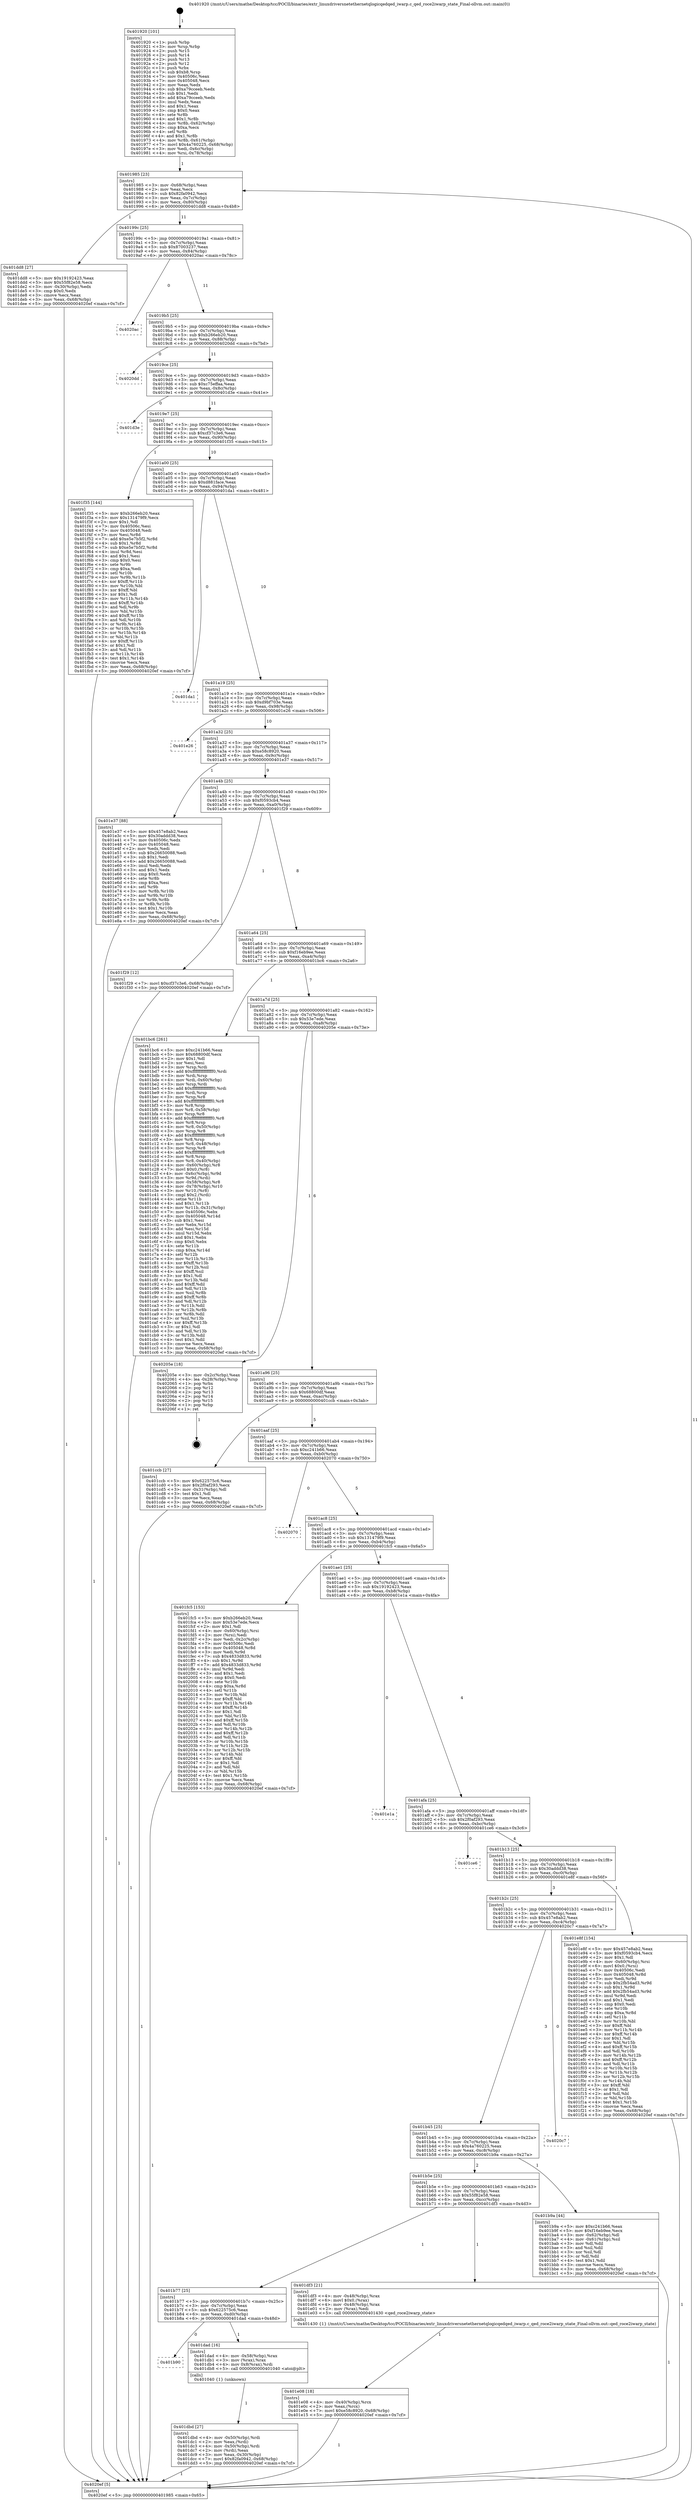digraph "0x401920" {
  label = "0x401920 (/mnt/c/Users/mathe/Desktop/tcc/POCII/binaries/extr_linuxdriversnetethernetqlogicqedqed_iwarp.c_qed_roce2iwarp_state_Final-ollvm.out::main(0))"
  labelloc = "t"
  node[shape=record]

  Entry [label="",width=0.3,height=0.3,shape=circle,fillcolor=black,style=filled]
  "0x401985" [label="{
     0x401985 [23]\l
     | [instrs]\l
     &nbsp;&nbsp;0x401985 \<+3\>: mov -0x68(%rbp),%eax\l
     &nbsp;&nbsp;0x401988 \<+2\>: mov %eax,%ecx\l
     &nbsp;&nbsp;0x40198a \<+6\>: sub $0x82fa0942,%ecx\l
     &nbsp;&nbsp;0x401990 \<+3\>: mov %eax,-0x7c(%rbp)\l
     &nbsp;&nbsp;0x401993 \<+3\>: mov %ecx,-0x80(%rbp)\l
     &nbsp;&nbsp;0x401996 \<+6\>: je 0000000000401dd8 \<main+0x4b8\>\l
  }"]
  "0x401dd8" [label="{
     0x401dd8 [27]\l
     | [instrs]\l
     &nbsp;&nbsp;0x401dd8 \<+5\>: mov $0x19192423,%eax\l
     &nbsp;&nbsp;0x401ddd \<+5\>: mov $0x55f82e58,%ecx\l
     &nbsp;&nbsp;0x401de2 \<+3\>: mov -0x30(%rbp),%edx\l
     &nbsp;&nbsp;0x401de5 \<+3\>: cmp $0x0,%edx\l
     &nbsp;&nbsp;0x401de8 \<+3\>: cmove %ecx,%eax\l
     &nbsp;&nbsp;0x401deb \<+3\>: mov %eax,-0x68(%rbp)\l
     &nbsp;&nbsp;0x401dee \<+5\>: jmp 00000000004020ef \<main+0x7cf\>\l
  }"]
  "0x40199c" [label="{
     0x40199c [25]\l
     | [instrs]\l
     &nbsp;&nbsp;0x40199c \<+5\>: jmp 00000000004019a1 \<main+0x81\>\l
     &nbsp;&nbsp;0x4019a1 \<+3\>: mov -0x7c(%rbp),%eax\l
     &nbsp;&nbsp;0x4019a4 \<+5\>: sub $0x87003237,%eax\l
     &nbsp;&nbsp;0x4019a9 \<+6\>: mov %eax,-0x84(%rbp)\l
     &nbsp;&nbsp;0x4019af \<+6\>: je 00000000004020ac \<main+0x78c\>\l
  }"]
  Exit [label="",width=0.3,height=0.3,shape=circle,fillcolor=black,style=filled,peripheries=2]
  "0x4020ac" [label="{
     0x4020ac\l
  }", style=dashed]
  "0x4019b5" [label="{
     0x4019b5 [25]\l
     | [instrs]\l
     &nbsp;&nbsp;0x4019b5 \<+5\>: jmp 00000000004019ba \<main+0x9a\>\l
     &nbsp;&nbsp;0x4019ba \<+3\>: mov -0x7c(%rbp),%eax\l
     &nbsp;&nbsp;0x4019bd \<+5\>: sub $0xb266eb20,%eax\l
     &nbsp;&nbsp;0x4019c2 \<+6\>: mov %eax,-0x88(%rbp)\l
     &nbsp;&nbsp;0x4019c8 \<+6\>: je 00000000004020dd \<main+0x7bd\>\l
  }"]
  "0x401e08" [label="{
     0x401e08 [18]\l
     | [instrs]\l
     &nbsp;&nbsp;0x401e08 \<+4\>: mov -0x40(%rbp),%rcx\l
     &nbsp;&nbsp;0x401e0c \<+2\>: mov %eax,(%rcx)\l
     &nbsp;&nbsp;0x401e0e \<+7\>: movl $0xe58c8920,-0x68(%rbp)\l
     &nbsp;&nbsp;0x401e15 \<+5\>: jmp 00000000004020ef \<main+0x7cf\>\l
  }"]
  "0x4020dd" [label="{
     0x4020dd\l
  }", style=dashed]
  "0x4019ce" [label="{
     0x4019ce [25]\l
     | [instrs]\l
     &nbsp;&nbsp;0x4019ce \<+5\>: jmp 00000000004019d3 \<main+0xb3\>\l
     &nbsp;&nbsp;0x4019d3 \<+3\>: mov -0x7c(%rbp),%eax\l
     &nbsp;&nbsp;0x4019d6 \<+5\>: sub $0xc75effaa,%eax\l
     &nbsp;&nbsp;0x4019db \<+6\>: mov %eax,-0x8c(%rbp)\l
     &nbsp;&nbsp;0x4019e1 \<+6\>: je 0000000000401d3e \<main+0x41e\>\l
  }"]
  "0x401dbd" [label="{
     0x401dbd [27]\l
     | [instrs]\l
     &nbsp;&nbsp;0x401dbd \<+4\>: mov -0x50(%rbp),%rdi\l
     &nbsp;&nbsp;0x401dc1 \<+2\>: mov %eax,(%rdi)\l
     &nbsp;&nbsp;0x401dc3 \<+4\>: mov -0x50(%rbp),%rdi\l
     &nbsp;&nbsp;0x401dc7 \<+2\>: mov (%rdi),%eax\l
     &nbsp;&nbsp;0x401dc9 \<+3\>: mov %eax,-0x30(%rbp)\l
     &nbsp;&nbsp;0x401dcc \<+7\>: movl $0x82fa0942,-0x68(%rbp)\l
     &nbsp;&nbsp;0x401dd3 \<+5\>: jmp 00000000004020ef \<main+0x7cf\>\l
  }"]
  "0x401d3e" [label="{
     0x401d3e\l
  }", style=dashed]
  "0x4019e7" [label="{
     0x4019e7 [25]\l
     | [instrs]\l
     &nbsp;&nbsp;0x4019e7 \<+5\>: jmp 00000000004019ec \<main+0xcc\>\l
     &nbsp;&nbsp;0x4019ec \<+3\>: mov -0x7c(%rbp),%eax\l
     &nbsp;&nbsp;0x4019ef \<+5\>: sub $0xcf37c3e6,%eax\l
     &nbsp;&nbsp;0x4019f4 \<+6\>: mov %eax,-0x90(%rbp)\l
     &nbsp;&nbsp;0x4019fa \<+6\>: je 0000000000401f35 \<main+0x615\>\l
  }"]
  "0x401b90" [label="{
     0x401b90\l
  }", style=dashed]
  "0x401f35" [label="{
     0x401f35 [144]\l
     | [instrs]\l
     &nbsp;&nbsp;0x401f35 \<+5\>: mov $0xb266eb20,%eax\l
     &nbsp;&nbsp;0x401f3a \<+5\>: mov $0x131479f9,%ecx\l
     &nbsp;&nbsp;0x401f3f \<+2\>: mov $0x1,%dl\l
     &nbsp;&nbsp;0x401f41 \<+7\>: mov 0x40506c,%esi\l
     &nbsp;&nbsp;0x401f48 \<+7\>: mov 0x405048,%edi\l
     &nbsp;&nbsp;0x401f4f \<+3\>: mov %esi,%r8d\l
     &nbsp;&nbsp;0x401f52 \<+7\>: add $0xe5e7b5f2,%r8d\l
     &nbsp;&nbsp;0x401f59 \<+4\>: sub $0x1,%r8d\l
     &nbsp;&nbsp;0x401f5d \<+7\>: sub $0xe5e7b5f2,%r8d\l
     &nbsp;&nbsp;0x401f64 \<+4\>: imul %r8d,%esi\l
     &nbsp;&nbsp;0x401f68 \<+3\>: and $0x1,%esi\l
     &nbsp;&nbsp;0x401f6b \<+3\>: cmp $0x0,%esi\l
     &nbsp;&nbsp;0x401f6e \<+4\>: sete %r9b\l
     &nbsp;&nbsp;0x401f72 \<+3\>: cmp $0xa,%edi\l
     &nbsp;&nbsp;0x401f75 \<+4\>: setl %r10b\l
     &nbsp;&nbsp;0x401f79 \<+3\>: mov %r9b,%r11b\l
     &nbsp;&nbsp;0x401f7c \<+4\>: xor $0xff,%r11b\l
     &nbsp;&nbsp;0x401f80 \<+3\>: mov %r10b,%bl\l
     &nbsp;&nbsp;0x401f83 \<+3\>: xor $0xff,%bl\l
     &nbsp;&nbsp;0x401f86 \<+3\>: xor $0x1,%dl\l
     &nbsp;&nbsp;0x401f89 \<+3\>: mov %r11b,%r14b\l
     &nbsp;&nbsp;0x401f8c \<+4\>: and $0xff,%r14b\l
     &nbsp;&nbsp;0x401f90 \<+3\>: and %dl,%r9b\l
     &nbsp;&nbsp;0x401f93 \<+3\>: mov %bl,%r15b\l
     &nbsp;&nbsp;0x401f96 \<+4\>: and $0xff,%r15b\l
     &nbsp;&nbsp;0x401f9a \<+3\>: and %dl,%r10b\l
     &nbsp;&nbsp;0x401f9d \<+3\>: or %r9b,%r14b\l
     &nbsp;&nbsp;0x401fa0 \<+3\>: or %r10b,%r15b\l
     &nbsp;&nbsp;0x401fa3 \<+3\>: xor %r15b,%r14b\l
     &nbsp;&nbsp;0x401fa6 \<+3\>: or %bl,%r11b\l
     &nbsp;&nbsp;0x401fa9 \<+4\>: xor $0xff,%r11b\l
     &nbsp;&nbsp;0x401fad \<+3\>: or $0x1,%dl\l
     &nbsp;&nbsp;0x401fb0 \<+3\>: and %dl,%r11b\l
     &nbsp;&nbsp;0x401fb3 \<+3\>: or %r11b,%r14b\l
     &nbsp;&nbsp;0x401fb6 \<+4\>: test $0x1,%r14b\l
     &nbsp;&nbsp;0x401fba \<+3\>: cmovne %ecx,%eax\l
     &nbsp;&nbsp;0x401fbd \<+3\>: mov %eax,-0x68(%rbp)\l
     &nbsp;&nbsp;0x401fc0 \<+5\>: jmp 00000000004020ef \<main+0x7cf\>\l
  }"]
  "0x401a00" [label="{
     0x401a00 [25]\l
     | [instrs]\l
     &nbsp;&nbsp;0x401a00 \<+5\>: jmp 0000000000401a05 \<main+0xe5\>\l
     &nbsp;&nbsp;0x401a05 \<+3\>: mov -0x7c(%rbp),%eax\l
     &nbsp;&nbsp;0x401a08 \<+5\>: sub $0xd881face,%eax\l
     &nbsp;&nbsp;0x401a0d \<+6\>: mov %eax,-0x94(%rbp)\l
     &nbsp;&nbsp;0x401a13 \<+6\>: je 0000000000401da1 \<main+0x481\>\l
  }"]
  "0x401dad" [label="{
     0x401dad [16]\l
     | [instrs]\l
     &nbsp;&nbsp;0x401dad \<+4\>: mov -0x58(%rbp),%rax\l
     &nbsp;&nbsp;0x401db1 \<+3\>: mov (%rax),%rax\l
     &nbsp;&nbsp;0x401db4 \<+4\>: mov 0x8(%rax),%rdi\l
     &nbsp;&nbsp;0x401db8 \<+5\>: call 0000000000401040 \<atoi@plt\>\l
     | [calls]\l
     &nbsp;&nbsp;0x401040 \{1\} (unknown)\l
  }"]
  "0x401da1" [label="{
     0x401da1\l
  }", style=dashed]
  "0x401a19" [label="{
     0x401a19 [25]\l
     | [instrs]\l
     &nbsp;&nbsp;0x401a19 \<+5\>: jmp 0000000000401a1e \<main+0xfe\>\l
     &nbsp;&nbsp;0x401a1e \<+3\>: mov -0x7c(%rbp),%eax\l
     &nbsp;&nbsp;0x401a21 \<+5\>: sub $0xd9bf703e,%eax\l
     &nbsp;&nbsp;0x401a26 \<+6\>: mov %eax,-0x98(%rbp)\l
     &nbsp;&nbsp;0x401a2c \<+6\>: je 0000000000401e26 \<main+0x506\>\l
  }"]
  "0x401b77" [label="{
     0x401b77 [25]\l
     | [instrs]\l
     &nbsp;&nbsp;0x401b77 \<+5\>: jmp 0000000000401b7c \<main+0x25c\>\l
     &nbsp;&nbsp;0x401b7c \<+3\>: mov -0x7c(%rbp),%eax\l
     &nbsp;&nbsp;0x401b7f \<+5\>: sub $0x622575c6,%eax\l
     &nbsp;&nbsp;0x401b84 \<+6\>: mov %eax,-0xd0(%rbp)\l
     &nbsp;&nbsp;0x401b8a \<+6\>: je 0000000000401dad \<main+0x48d\>\l
  }"]
  "0x401e26" [label="{
     0x401e26\l
  }", style=dashed]
  "0x401a32" [label="{
     0x401a32 [25]\l
     | [instrs]\l
     &nbsp;&nbsp;0x401a32 \<+5\>: jmp 0000000000401a37 \<main+0x117\>\l
     &nbsp;&nbsp;0x401a37 \<+3\>: mov -0x7c(%rbp),%eax\l
     &nbsp;&nbsp;0x401a3a \<+5\>: sub $0xe58c8920,%eax\l
     &nbsp;&nbsp;0x401a3f \<+6\>: mov %eax,-0x9c(%rbp)\l
     &nbsp;&nbsp;0x401a45 \<+6\>: je 0000000000401e37 \<main+0x517\>\l
  }"]
  "0x401df3" [label="{
     0x401df3 [21]\l
     | [instrs]\l
     &nbsp;&nbsp;0x401df3 \<+4\>: mov -0x48(%rbp),%rax\l
     &nbsp;&nbsp;0x401df7 \<+6\>: movl $0x0,(%rax)\l
     &nbsp;&nbsp;0x401dfd \<+4\>: mov -0x48(%rbp),%rax\l
     &nbsp;&nbsp;0x401e01 \<+2\>: mov (%rax),%edi\l
     &nbsp;&nbsp;0x401e03 \<+5\>: call 0000000000401430 \<qed_roce2iwarp_state\>\l
     | [calls]\l
     &nbsp;&nbsp;0x401430 \{1\} (/mnt/c/Users/mathe/Desktop/tcc/POCII/binaries/extr_linuxdriversnetethernetqlogicqedqed_iwarp.c_qed_roce2iwarp_state_Final-ollvm.out::qed_roce2iwarp_state)\l
  }"]
  "0x401e37" [label="{
     0x401e37 [88]\l
     | [instrs]\l
     &nbsp;&nbsp;0x401e37 \<+5\>: mov $0x457e8ab2,%eax\l
     &nbsp;&nbsp;0x401e3c \<+5\>: mov $0x30addd38,%ecx\l
     &nbsp;&nbsp;0x401e41 \<+7\>: mov 0x40506c,%edx\l
     &nbsp;&nbsp;0x401e48 \<+7\>: mov 0x405048,%esi\l
     &nbsp;&nbsp;0x401e4f \<+2\>: mov %edx,%edi\l
     &nbsp;&nbsp;0x401e51 \<+6\>: sub $0x26650088,%edi\l
     &nbsp;&nbsp;0x401e57 \<+3\>: sub $0x1,%edi\l
     &nbsp;&nbsp;0x401e5a \<+6\>: add $0x26650088,%edi\l
     &nbsp;&nbsp;0x401e60 \<+3\>: imul %edi,%edx\l
     &nbsp;&nbsp;0x401e63 \<+3\>: and $0x1,%edx\l
     &nbsp;&nbsp;0x401e66 \<+3\>: cmp $0x0,%edx\l
     &nbsp;&nbsp;0x401e69 \<+4\>: sete %r8b\l
     &nbsp;&nbsp;0x401e6d \<+3\>: cmp $0xa,%esi\l
     &nbsp;&nbsp;0x401e70 \<+4\>: setl %r9b\l
     &nbsp;&nbsp;0x401e74 \<+3\>: mov %r8b,%r10b\l
     &nbsp;&nbsp;0x401e77 \<+3\>: and %r9b,%r10b\l
     &nbsp;&nbsp;0x401e7a \<+3\>: xor %r9b,%r8b\l
     &nbsp;&nbsp;0x401e7d \<+3\>: or %r8b,%r10b\l
     &nbsp;&nbsp;0x401e80 \<+4\>: test $0x1,%r10b\l
     &nbsp;&nbsp;0x401e84 \<+3\>: cmovne %ecx,%eax\l
     &nbsp;&nbsp;0x401e87 \<+3\>: mov %eax,-0x68(%rbp)\l
     &nbsp;&nbsp;0x401e8a \<+5\>: jmp 00000000004020ef \<main+0x7cf\>\l
  }"]
  "0x401a4b" [label="{
     0x401a4b [25]\l
     | [instrs]\l
     &nbsp;&nbsp;0x401a4b \<+5\>: jmp 0000000000401a50 \<main+0x130\>\l
     &nbsp;&nbsp;0x401a50 \<+3\>: mov -0x7c(%rbp),%eax\l
     &nbsp;&nbsp;0x401a53 \<+5\>: sub $0xf0593cb4,%eax\l
     &nbsp;&nbsp;0x401a58 \<+6\>: mov %eax,-0xa0(%rbp)\l
     &nbsp;&nbsp;0x401a5e \<+6\>: je 0000000000401f29 \<main+0x609\>\l
  }"]
  "0x401920" [label="{
     0x401920 [101]\l
     | [instrs]\l
     &nbsp;&nbsp;0x401920 \<+1\>: push %rbp\l
     &nbsp;&nbsp;0x401921 \<+3\>: mov %rsp,%rbp\l
     &nbsp;&nbsp;0x401924 \<+2\>: push %r15\l
     &nbsp;&nbsp;0x401926 \<+2\>: push %r14\l
     &nbsp;&nbsp;0x401928 \<+2\>: push %r13\l
     &nbsp;&nbsp;0x40192a \<+2\>: push %r12\l
     &nbsp;&nbsp;0x40192c \<+1\>: push %rbx\l
     &nbsp;&nbsp;0x40192d \<+7\>: sub $0xb8,%rsp\l
     &nbsp;&nbsp;0x401934 \<+7\>: mov 0x40506c,%eax\l
     &nbsp;&nbsp;0x40193b \<+7\>: mov 0x405048,%ecx\l
     &nbsp;&nbsp;0x401942 \<+2\>: mov %eax,%edx\l
     &nbsp;&nbsp;0x401944 \<+6\>: sub $0xa79cceeb,%edx\l
     &nbsp;&nbsp;0x40194a \<+3\>: sub $0x1,%edx\l
     &nbsp;&nbsp;0x40194d \<+6\>: add $0xa79cceeb,%edx\l
     &nbsp;&nbsp;0x401953 \<+3\>: imul %edx,%eax\l
     &nbsp;&nbsp;0x401956 \<+3\>: and $0x1,%eax\l
     &nbsp;&nbsp;0x401959 \<+3\>: cmp $0x0,%eax\l
     &nbsp;&nbsp;0x40195c \<+4\>: sete %r8b\l
     &nbsp;&nbsp;0x401960 \<+4\>: and $0x1,%r8b\l
     &nbsp;&nbsp;0x401964 \<+4\>: mov %r8b,-0x62(%rbp)\l
     &nbsp;&nbsp;0x401968 \<+3\>: cmp $0xa,%ecx\l
     &nbsp;&nbsp;0x40196b \<+4\>: setl %r8b\l
     &nbsp;&nbsp;0x40196f \<+4\>: and $0x1,%r8b\l
     &nbsp;&nbsp;0x401973 \<+4\>: mov %r8b,-0x61(%rbp)\l
     &nbsp;&nbsp;0x401977 \<+7\>: movl $0x4a760225,-0x68(%rbp)\l
     &nbsp;&nbsp;0x40197e \<+3\>: mov %edi,-0x6c(%rbp)\l
     &nbsp;&nbsp;0x401981 \<+4\>: mov %rsi,-0x78(%rbp)\l
  }"]
  "0x401f29" [label="{
     0x401f29 [12]\l
     | [instrs]\l
     &nbsp;&nbsp;0x401f29 \<+7\>: movl $0xcf37c3e6,-0x68(%rbp)\l
     &nbsp;&nbsp;0x401f30 \<+5\>: jmp 00000000004020ef \<main+0x7cf\>\l
  }"]
  "0x401a64" [label="{
     0x401a64 [25]\l
     | [instrs]\l
     &nbsp;&nbsp;0x401a64 \<+5\>: jmp 0000000000401a69 \<main+0x149\>\l
     &nbsp;&nbsp;0x401a69 \<+3\>: mov -0x7c(%rbp),%eax\l
     &nbsp;&nbsp;0x401a6c \<+5\>: sub $0xf16eb9ee,%eax\l
     &nbsp;&nbsp;0x401a71 \<+6\>: mov %eax,-0xa4(%rbp)\l
     &nbsp;&nbsp;0x401a77 \<+6\>: je 0000000000401bc6 \<main+0x2a6\>\l
  }"]
  "0x4020ef" [label="{
     0x4020ef [5]\l
     | [instrs]\l
     &nbsp;&nbsp;0x4020ef \<+5\>: jmp 0000000000401985 \<main+0x65\>\l
  }"]
  "0x401bc6" [label="{
     0x401bc6 [261]\l
     | [instrs]\l
     &nbsp;&nbsp;0x401bc6 \<+5\>: mov $0xc241b66,%eax\l
     &nbsp;&nbsp;0x401bcb \<+5\>: mov $0x68800df,%ecx\l
     &nbsp;&nbsp;0x401bd0 \<+2\>: mov $0x1,%dl\l
     &nbsp;&nbsp;0x401bd2 \<+2\>: xor %esi,%esi\l
     &nbsp;&nbsp;0x401bd4 \<+3\>: mov %rsp,%rdi\l
     &nbsp;&nbsp;0x401bd7 \<+4\>: add $0xfffffffffffffff0,%rdi\l
     &nbsp;&nbsp;0x401bdb \<+3\>: mov %rdi,%rsp\l
     &nbsp;&nbsp;0x401bde \<+4\>: mov %rdi,-0x60(%rbp)\l
     &nbsp;&nbsp;0x401be2 \<+3\>: mov %rsp,%rdi\l
     &nbsp;&nbsp;0x401be5 \<+4\>: add $0xfffffffffffffff0,%rdi\l
     &nbsp;&nbsp;0x401be9 \<+3\>: mov %rdi,%rsp\l
     &nbsp;&nbsp;0x401bec \<+3\>: mov %rsp,%r8\l
     &nbsp;&nbsp;0x401bef \<+4\>: add $0xfffffffffffffff0,%r8\l
     &nbsp;&nbsp;0x401bf3 \<+3\>: mov %r8,%rsp\l
     &nbsp;&nbsp;0x401bf6 \<+4\>: mov %r8,-0x58(%rbp)\l
     &nbsp;&nbsp;0x401bfa \<+3\>: mov %rsp,%r8\l
     &nbsp;&nbsp;0x401bfd \<+4\>: add $0xfffffffffffffff0,%r8\l
     &nbsp;&nbsp;0x401c01 \<+3\>: mov %r8,%rsp\l
     &nbsp;&nbsp;0x401c04 \<+4\>: mov %r8,-0x50(%rbp)\l
     &nbsp;&nbsp;0x401c08 \<+3\>: mov %rsp,%r8\l
     &nbsp;&nbsp;0x401c0b \<+4\>: add $0xfffffffffffffff0,%r8\l
     &nbsp;&nbsp;0x401c0f \<+3\>: mov %r8,%rsp\l
     &nbsp;&nbsp;0x401c12 \<+4\>: mov %r8,-0x48(%rbp)\l
     &nbsp;&nbsp;0x401c16 \<+3\>: mov %rsp,%r8\l
     &nbsp;&nbsp;0x401c19 \<+4\>: add $0xfffffffffffffff0,%r8\l
     &nbsp;&nbsp;0x401c1d \<+3\>: mov %r8,%rsp\l
     &nbsp;&nbsp;0x401c20 \<+4\>: mov %r8,-0x40(%rbp)\l
     &nbsp;&nbsp;0x401c24 \<+4\>: mov -0x60(%rbp),%r8\l
     &nbsp;&nbsp;0x401c28 \<+7\>: movl $0x0,(%r8)\l
     &nbsp;&nbsp;0x401c2f \<+4\>: mov -0x6c(%rbp),%r9d\l
     &nbsp;&nbsp;0x401c33 \<+3\>: mov %r9d,(%rdi)\l
     &nbsp;&nbsp;0x401c36 \<+4\>: mov -0x58(%rbp),%r8\l
     &nbsp;&nbsp;0x401c3a \<+4\>: mov -0x78(%rbp),%r10\l
     &nbsp;&nbsp;0x401c3e \<+3\>: mov %r10,(%r8)\l
     &nbsp;&nbsp;0x401c41 \<+3\>: cmpl $0x2,(%rdi)\l
     &nbsp;&nbsp;0x401c44 \<+4\>: setne %r11b\l
     &nbsp;&nbsp;0x401c48 \<+4\>: and $0x1,%r11b\l
     &nbsp;&nbsp;0x401c4c \<+4\>: mov %r11b,-0x31(%rbp)\l
     &nbsp;&nbsp;0x401c50 \<+7\>: mov 0x40506c,%ebx\l
     &nbsp;&nbsp;0x401c57 \<+8\>: mov 0x405048,%r14d\l
     &nbsp;&nbsp;0x401c5f \<+3\>: sub $0x1,%esi\l
     &nbsp;&nbsp;0x401c62 \<+3\>: mov %ebx,%r15d\l
     &nbsp;&nbsp;0x401c65 \<+3\>: add %esi,%r15d\l
     &nbsp;&nbsp;0x401c68 \<+4\>: imul %r15d,%ebx\l
     &nbsp;&nbsp;0x401c6c \<+3\>: and $0x1,%ebx\l
     &nbsp;&nbsp;0x401c6f \<+3\>: cmp $0x0,%ebx\l
     &nbsp;&nbsp;0x401c72 \<+4\>: sete %r11b\l
     &nbsp;&nbsp;0x401c76 \<+4\>: cmp $0xa,%r14d\l
     &nbsp;&nbsp;0x401c7a \<+4\>: setl %r12b\l
     &nbsp;&nbsp;0x401c7e \<+3\>: mov %r11b,%r13b\l
     &nbsp;&nbsp;0x401c81 \<+4\>: xor $0xff,%r13b\l
     &nbsp;&nbsp;0x401c85 \<+3\>: mov %r12b,%sil\l
     &nbsp;&nbsp;0x401c88 \<+4\>: xor $0xff,%sil\l
     &nbsp;&nbsp;0x401c8c \<+3\>: xor $0x1,%dl\l
     &nbsp;&nbsp;0x401c8f \<+3\>: mov %r13b,%dil\l
     &nbsp;&nbsp;0x401c92 \<+4\>: and $0xff,%dil\l
     &nbsp;&nbsp;0x401c96 \<+3\>: and %dl,%r11b\l
     &nbsp;&nbsp;0x401c99 \<+3\>: mov %sil,%r8b\l
     &nbsp;&nbsp;0x401c9c \<+4\>: and $0xff,%r8b\l
     &nbsp;&nbsp;0x401ca0 \<+3\>: and %dl,%r12b\l
     &nbsp;&nbsp;0x401ca3 \<+3\>: or %r11b,%dil\l
     &nbsp;&nbsp;0x401ca6 \<+3\>: or %r12b,%r8b\l
     &nbsp;&nbsp;0x401ca9 \<+3\>: xor %r8b,%dil\l
     &nbsp;&nbsp;0x401cac \<+3\>: or %sil,%r13b\l
     &nbsp;&nbsp;0x401caf \<+4\>: xor $0xff,%r13b\l
     &nbsp;&nbsp;0x401cb3 \<+3\>: or $0x1,%dl\l
     &nbsp;&nbsp;0x401cb6 \<+3\>: and %dl,%r13b\l
     &nbsp;&nbsp;0x401cb9 \<+3\>: or %r13b,%dil\l
     &nbsp;&nbsp;0x401cbc \<+4\>: test $0x1,%dil\l
     &nbsp;&nbsp;0x401cc0 \<+3\>: cmovne %ecx,%eax\l
     &nbsp;&nbsp;0x401cc3 \<+3\>: mov %eax,-0x68(%rbp)\l
     &nbsp;&nbsp;0x401cc6 \<+5\>: jmp 00000000004020ef \<main+0x7cf\>\l
  }"]
  "0x401a7d" [label="{
     0x401a7d [25]\l
     | [instrs]\l
     &nbsp;&nbsp;0x401a7d \<+5\>: jmp 0000000000401a82 \<main+0x162\>\l
     &nbsp;&nbsp;0x401a82 \<+3\>: mov -0x7c(%rbp),%eax\l
     &nbsp;&nbsp;0x401a85 \<+5\>: sub $0x53e7ede,%eax\l
     &nbsp;&nbsp;0x401a8a \<+6\>: mov %eax,-0xa8(%rbp)\l
     &nbsp;&nbsp;0x401a90 \<+6\>: je 000000000040205e \<main+0x73e\>\l
  }"]
  "0x401b5e" [label="{
     0x401b5e [25]\l
     | [instrs]\l
     &nbsp;&nbsp;0x401b5e \<+5\>: jmp 0000000000401b63 \<main+0x243\>\l
     &nbsp;&nbsp;0x401b63 \<+3\>: mov -0x7c(%rbp),%eax\l
     &nbsp;&nbsp;0x401b66 \<+5\>: sub $0x55f82e58,%eax\l
     &nbsp;&nbsp;0x401b6b \<+6\>: mov %eax,-0xcc(%rbp)\l
     &nbsp;&nbsp;0x401b71 \<+6\>: je 0000000000401df3 \<main+0x4d3\>\l
  }"]
  "0x40205e" [label="{
     0x40205e [18]\l
     | [instrs]\l
     &nbsp;&nbsp;0x40205e \<+3\>: mov -0x2c(%rbp),%eax\l
     &nbsp;&nbsp;0x402061 \<+4\>: lea -0x28(%rbp),%rsp\l
     &nbsp;&nbsp;0x402065 \<+1\>: pop %rbx\l
     &nbsp;&nbsp;0x402066 \<+2\>: pop %r12\l
     &nbsp;&nbsp;0x402068 \<+2\>: pop %r13\l
     &nbsp;&nbsp;0x40206a \<+2\>: pop %r14\l
     &nbsp;&nbsp;0x40206c \<+2\>: pop %r15\l
     &nbsp;&nbsp;0x40206e \<+1\>: pop %rbp\l
     &nbsp;&nbsp;0x40206f \<+1\>: ret\l
  }"]
  "0x401a96" [label="{
     0x401a96 [25]\l
     | [instrs]\l
     &nbsp;&nbsp;0x401a96 \<+5\>: jmp 0000000000401a9b \<main+0x17b\>\l
     &nbsp;&nbsp;0x401a9b \<+3\>: mov -0x7c(%rbp),%eax\l
     &nbsp;&nbsp;0x401a9e \<+5\>: sub $0x68800df,%eax\l
     &nbsp;&nbsp;0x401aa3 \<+6\>: mov %eax,-0xac(%rbp)\l
     &nbsp;&nbsp;0x401aa9 \<+6\>: je 0000000000401ccb \<main+0x3ab\>\l
  }"]
  "0x401b9a" [label="{
     0x401b9a [44]\l
     | [instrs]\l
     &nbsp;&nbsp;0x401b9a \<+5\>: mov $0xc241b66,%eax\l
     &nbsp;&nbsp;0x401b9f \<+5\>: mov $0xf16eb9ee,%ecx\l
     &nbsp;&nbsp;0x401ba4 \<+3\>: mov -0x62(%rbp),%dl\l
     &nbsp;&nbsp;0x401ba7 \<+4\>: mov -0x61(%rbp),%sil\l
     &nbsp;&nbsp;0x401bab \<+3\>: mov %dl,%dil\l
     &nbsp;&nbsp;0x401bae \<+3\>: and %sil,%dil\l
     &nbsp;&nbsp;0x401bb1 \<+3\>: xor %sil,%dl\l
     &nbsp;&nbsp;0x401bb4 \<+3\>: or %dl,%dil\l
     &nbsp;&nbsp;0x401bb7 \<+4\>: test $0x1,%dil\l
     &nbsp;&nbsp;0x401bbb \<+3\>: cmovne %ecx,%eax\l
     &nbsp;&nbsp;0x401bbe \<+3\>: mov %eax,-0x68(%rbp)\l
     &nbsp;&nbsp;0x401bc1 \<+5\>: jmp 00000000004020ef \<main+0x7cf\>\l
  }"]
  "0x401ccb" [label="{
     0x401ccb [27]\l
     | [instrs]\l
     &nbsp;&nbsp;0x401ccb \<+5\>: mov $0x622575c6,%eax\l
     &nbsp;&nbsp;0x401cd0 \<+5\>: mov $0x2f0af293,%ecx\l
     &nbsp;&nbsp;0x401cd5 \<+3\>: mov -0x31(%rbp),%dl\l
     &nbsp;&nbsp;0x401cd8 \<+3\>: test $0x1,%dl\l
     &nbsp;&nbsp;0x401cdb \<+3\>: cmovne %ecx,%eax\l
     &nbsp;&nbsp;0x401cde \<+3\>: mov %eax,-0x68(%rbp)\l
     &nbsp;&nbsp;0x401ce1 \<+5\>: jmp 00000000004020ef \<main+0x7cf\>\l
  }"]
  "0x401aaf" [label="{
     0x401aaf [25]\l
     | [instrs]\l
     &nbsp;&nbsp;0x401aaf \<+5\>: jmp 0000000000401ab4 \<main+0x194\>\l
     &nbsp;&nbsp;0x401ab4 \<+3\>: mov -0x7c(%rbp),%eax\l
     &nbsp;&nbsp;0x401ab7 \<+5\>: sub $0xc241b66,%eax\l
     &nbsp;&nbsp;0x401abc \<+6\>: mov %eax,-0xb0(%rbp)\l
     &nbsp;&nbsp;0x401ac2 \<+6\>: je 0000000000402070 \<main+0x750\>\l
  }"]
  "0x401b45" [label="{
     0x401b45 [25]\l
     | [instrs]\l
     &nbsp;&nbsp;0x401b45 \<+5\>: jmp 0000000000401b4a \<main+0x22a\>\l
     &nbsp;&nbsp;0x401b4a \<+3\>: mov -0x7c(%rbp),%eax\l
     &nbsp;&nbsp;0x401b4d \<+5\>: sub $0x4a760225,%eax\l
     &nbsp;&nbsp;0x401b52 \<+6\>: mov %eax,-0xc8(%rbp)\l
     &nbsp;&nbsp;0x401b58 \<+6\>: je 0000000000401b9a \<main+0x27a\>\l
  }"]
  "0x402070" [label="{
     0x402070\l
  }", style=dashed]
  "0x401ac8" [label="{
     0x401ac8 [25]\l
     | [instrs]\l
     &nbsp;&nbsp;0x401ac8 \<+5\>: jmp 0000000000401acd \<main+0x1ad\>\l
     &nbsp;&nbsp;0x401acd \<+3\>: mov -0x7c(%rbp),%eax\l
     &nbsp;&nbsp;0x401ad0 \<+5\>: sub $0x131479f9,%eax\l
     &nbsp;&nbsp;0x401ad5 \<+6\>: mov %eax,-0xb4(%rbp)\l
     &nbsp;&nbsp;0x401adb \<+6\>: je 0000000000401fc5 \<main+0x6a5\>\l
  }"]
  "0x4020c7" [label="{
     0x4020c7\l
  }", style=dashed]
  "0x401fc5" [label="{
     0x401fc5 [153]\l
     | [instrs]\l
     &nbsp;&nbsp;0x401fc5 \<+5\>: mov $0xb266eb20,%eax\l
     &nbsp;&nbsp;0x401fca \<+5\>: mov $0x53e7ede,%ecx\l
     &nbsp;&nbsp;0x401fcf \<+2\>: mov $0x1,%dl\l
     &nbsp;&nbsp;0x401fd1 \<+4\>: mov -0x60(%rbp),%rsi\l
     &nbsp;&nbsp;0x401fd5 \<+2\>: mov (%rsi),%edi\l
     &nbsp;&nbsp;0x401fd7 \<+3\>: mov %edi,-0x2c(%rbp)\l
     &nbsp;&nbsp;0x401fda \<+7\>: mov 0x40506c,%edi\l
     &nbsp;&nbsp;0x401fe1 \<+8\>: mov 0x405048,%r8d\l
     &nbsp;&nbsp;0x401fe9 \<+3\>: mov %edi,%r9d\l
     &nbsp;&nbsp;0x401fec \<+7\>: sub $0x4833d833,%r9d\l
     &nbsp;&nbsp;0x401ff3 \<+4\>: sub $0x1,%r9d\l
     &nbsp;&nbsp;0x401ff7 \<+7\>: add $0x4833d833,%r9d\l
     &nbsp;&nbsp;0x401ffe \<+4\>: imul %r9d,%edi\l
     &nbsp;&nbsp;0x402002 \<+3\>: and $0x1,%edi\l
     &nbsp;&nbsp;0x402005 \<+3\>: cmp $0x0,%edi\l
     &nbsp;&nbsp;0x402008 \<+4\>: sete %r10b\l
     &nbsp;&nbsp;0x40200c \<+4\>: cmp $0xa,%r8d\l
     &nbsp;&nbsp;0x402010 \<+4\>: setl %r11b\l
     &nbsp;&nbsp;0x402014 \<+3\>: mov %r10b,%bl\l
     &nbsp;&nbsp;0x402017 \<+3\>: xor $0xff,%bl\l
     &nbsp;&nbsp;0x40201a \<+3\>: mov %r11b,%r14b\l
     &nbsp;&nbsp;0x40201d \<+4\>: xor $0xff,%r14b\l
     &nbsp;&nbsp;0x402021 \<+3\>: xor $0x1,%dl\l
     &nbsp;&nbsp;0x402024 \<+3\>: mov %bl,%r15b\l
     &nbsp;&nbsp;0x402027 \<+4\>: and $0xff,%r15b\l
     &nbsp;&nbsp;0x40202b \<+3\>: and %dl,%r10b\l
     &nbsp;&nbsp;0x40202e \<+3\>: mov %r14b,%r12b\l
     &nbsp;&nbsp;0x402031 \<+4\>: and $0xff,%r12b\l
     &nbsp;&nbsp;0x402035 \<+3\>: and %dl,%r11b\l
     &nbsp;&nbsp;0x402038 \<+3\>: or %r10b,%r15b\l
     &nbsp;&nbsp;0x40203b \<+3\>: or %r11b,%r12b\l
     &nbsp;&nbsp;0x40203e \<+3\>: xor %r12b,%r15b\l
     &nbsp;&nbsp;0x402041 \<+3\>: or %r14b,%bl\l
     &nbsp;&nbsp;0x402044 \<+3\>: xor $0xff,%bl\l
     &nbsp;&nbsp;0x402047 \<+3\>: or $0x1,%dl\l
     &nbsp;&nbsp;0x40204a \<+2\>: and %dl,%bl\l
     &nbsp;&nbsp;0x40204c \<+3\>: or %bl,%r15b\l
     &nbsp;&nbsp;0x40204f \<+4\>: test $0x1,%r15b\l
     &nbsp;&nbsp;0x402053 \<+3\>: cmovne %ecx,%eax\l
     &nbsp;&nbsp;0x402056 \<+3\>: mov %eax,-0x68(%rbp)\l
     &nbsp;&nbsp;0x402059 \<+5\>: jmp 00000000004020ef \<main+0x7cf\>\l
  }"]
  "0x401ae1" [label="{
     0x401ae1 [25]\l
     | [instrs]\l
     &nbsp;&nbsp;0x401ae1 \<+5\>: jmp 0000000000401ae6 \<main+0x1c6\>\l
     &nbsp;&nbsp;0x401ae6 \<+3\>: mov -0x7c(%rbp),%eax\l
     &nbsp;&nbsp;0x401ae9 \<+5\>: sub $0x19192423,%eax\l
     &nbsp;&nbsp;0x401aee \<+6\>: mov %eax,-0xb8(%rbp)\l
     &nbsp;&nbsp;0x401af4 \<+6\>: je 0000000000401e1a \<main+0x4fa\>\l
  }"]
  "0x401b2c" [label="{
     0x401b2c [25]\l
     | [instrs]\l
     &nbsp;&nbsp;0x401b2c \<+5\>: jmp 0000000000401b31 \<main+0x211\>\l
     &nbsp;&nbsp;0x401b31 \<+3\>: mov -0x7c(%rbp),%eax\l
     &nbsp;&nbsp;0x401b34 \<+5\>: sub $0x457e8ab2,%eax\l
     &nbsp;&nbsp;0x401b39 \<+6\>: mov %eax,-0xc4(%rbp)\l
     &nbsp;&nbsp;0x401b3f \<+6\>: je 00000000004020c7 \<main+0x7a7\>\l
  }"]
  "0x401e1a" [label="{
     0x401e1a\l
  }", style=dashed]
  "0x401afa" [label="{
     0x401afa [25]\l
     | [instrs]\l
     &nbsp;&nbsp;0x401afa \<+5\>: jmp 0000000000401aff \<main+0x1df\>\l
     &nbsp;&nbsp;0x401aff \<+3\>: mov -0x7c(%rbp),%eax\l
     &nbsp;&nbsp;0x401b02 \<+5\>: sub $0x2f0af293,%eax\l
     &nbsp;&nbsp;0x401b07 \<+6\>: mov %eax,-0xbc(%rbp)\l
     &nbsp;&nbsp;0x401b0d \<+6\>: je 0000000000401ce6 \<main+0x3c6\>\l
  }"]
  "0x401e8f" [label="{
     0x401e8f [154]\l
     | [instrs]\l
     &nbsp;&nbsp;0x401e8f \<+5\>: mov $0x457e8ab2,%eax\l
     &nbsp;&nbsp;0x401e94 \<+5\>: mov $0xf0593cb4,%ecx\l
     &nbsp;&nbsp;0x401e99 \<+2\>: mov $0x1,%dl\l
     &nbsp;&nbsp;0x401e9b \<+4\>: mov -0x60(%rbp),%rsi\l
     &nbsp;&nbsp;0x401e9f \<+6\>: movl $0x0,(%rsi)\l
     &nbsp;&nbsp;0x401ea5 \<+7\>: mov 0x40506c,%edi\l
     &nbsp;&nbsp;0x401eac \<+8\>: mov 0x405048,%r8d\l
     &nbsp;&nbsp;0x401eb4 \<+3\>: mov %edi,%r9d\l
     &nbsp;&nbsp;0x401eb7 \<+7\>: sub $0x2fb54ad3,%r9d\l
     &nbsp;&nbsp;0x401ebe \<+4\>: sub $0x1,%r9d\l
     &nbsp;&nbsp;0x401ec2 \<+7\>: add $0x2fb54ad3,%r9d\l
     &nbsp;&nbsp;0x401ec9 \<+4\>: imul %r9d,%edi\l
     &nbsp;&nbsp;0x401ecd \<+3\>: and $0x1,%edi\l
     &nbsp;&nbsp;0x401ed0 \<+3\>: cmp $0x0,%edi\l
     &nbsp;&nbsp;0x401ed3 \<+4\>: sete %r10b\l
     &nbsp;&nbsp;0x401ed7 \<+4\>: cmp $0xa,%r8d\l
     &nbsp;&nbsp;0x401edb \<+4\>: setl %r11b\l
     &nbsp;&nbsp;0x401edf \<+3\>: mov %r10b,%bl\l
     &nbsp;&nbsp;0x401ee2 \<+3\>: xor $0xff,%bl\l
     &nbsp;&nbsp;0x401ee5 \<+3\>: mov %r11b,%r14b\l
     &nbsp;&nbsp;0x401ee8 \<+4\>: xor $0xff,%r14b\l
     &nbsp;&nbsp;0x401eec \<+3\>: xor $0x1,%dl\l
     &nbsp;&nbsp;0x401eef \<+3\>: mov %bl,%r15b\l
     &nbsp;&nbsp;0x401ef2 \<+4\>: and $0xff,%r15b\l
     &nbsp;&nbsp;0x401ef6 \<+3\>: and %dl,%r10b\l
     &nbsp;&nbsp;0x401ef9 \<+3\>: mov %r14b,%r12b\l
     &nbsp;&nbsp;0x401efc \<+4\>: and $0xff,%r12b\l
     &nbsp;&nbsp;0x401f00 \<+3\>: and %dl,%r11b\l
     &nbsp;&nbsp;0x401f03 \<+3\>: or %r10b,%r15b\l
     &nbsp;&nbsp;0x401f06 \<+3\>: or %r11b,%r12b\l
     &nbsp;&nbsp;0x401f09 \<+3\>: xor %r12b,%r15b\l
     &nbsp;&nbsp;0x401f0c \<+3\>: or %r14b,%bl\l
     &nbsp;&nbsp;0x401f0f \<+3\>: xor $0xff,%bl\l
     &nbsp;&nbsp;0x401f12 \<+3\>: or $0x1,%dl\l
     &nbsp;&nbsp;0x401f15 \<+2\>: and %dl,%bl\l
     &nbsp;&nbsp;0x401f17 \<+3\>: or %bl,%r15b\l
     &nbsp;&nbsp;0x401f1a \<+4\>: test $0x1,%r15b\l
     &nbsp;&nbsp;0x401f1e \<+3\>: cmovne %ecx,%eax\l
     &nbsp;&nbsp;0x401f21 \<+3\>: mov %eax,-0x68(%rbp)\l
     &nbsp;&nbsp;0x401f24 \<+5\>: jmp 00000000004020ef \<main+0x7cf\>\l
  }"]
  "0x401ce6" [label="{
     0x401ce6\l
  }", style=dashed]
  "0x401b13" [label="{
     0x401b13 [25]\l
     | [instrs]\l
     &nbsp;&nbsp;0x401b13 \<+5\>: jmp 0000000000401b18 \<main+0x1f8\>\l
     &nbsp;&nbsp;0x401b18 \<+3\>: mov -0x7c(%rbp),%eax\l
     &nbsp;&nbsp;0x401b1b \<+5\>: sub $0x30addd38,%eax\l
     &nbsp;&nbsp;0x401b20 \<+6\>: mov %eax,-0xc0(%rbp)\l
     &nbsp;&nbsp;0x401b26 \<+6\>: je 0000000000401e8f \<main+0x56f\>\l
  }"]
  Entry -> "0x401920" [label=" 1"]
  "0x401985" -> "0x401dd8" [label=" 1"]
  "0x401985" -> "0x40199c" [label=" 11"]
  "0x40205e" -> Exit [label=" 1"]
  "0x40199c" -> "0x4020ac" [label=" 0"]
  "0x40199c" -> "0x4019b5" [label=" 11"]
  "0x401fc5" -> "0x4020ef" [label=" 1"]
  "0x4019b5" -> "0x4020dd" [label=" 0"]
  "0x4019b5" -> "0x4019ce" [label=" 11"]
  "0x401f35" -> "0x4020ef" [label=" 1"]
  "0x4019ce" -> "0x401d3e" [label=" 0"]
  "0x4019ce" -> "0x4019e7" [label=" 11"]
  "0x401f29" -> "0x4020ef" [label=" 1"]
  "0x4019e7" -> "0x401f35" [label=" 1"]
  "0x4019e7" -> "0x401a00" [label=" 10"]
  "0x401e8f" -> "0x4020ef" [label=" 1"]
  "0x401a00" -> "0x401da1" [label=" 0"]
  "0x401a00" -> "0x401a19" [label=" 10"]
  "0x401e37" -> "0x4020ef" [label=" 1"]
  "0x401a19" -> "0x401e26" [label=" 0"]
  "0x401a19" -> "0x401a32" [label=" 10"]
  "0x401df3" -> "0x401e08" [label=" 1"]
  "0x401a32" -> "0x401e37" [label=" 1"]
  "0x401a32" -> "0x401a4b" [label=" 9"]
  "0x401dd8" -> "0x4020ef" [label=" 1"]
  "0x401a4b" -> "0x401f29" [label=" 1"]
  "0x401a4b" -> "0x401a64" [label=" 8"]
  "0x401b77" -> "0x401b90" [label=" 0"]
  "0x401a64" -> "0x401bc6" [label=" 1"]
  "0x401a64" -> "0x401a7d" [label=" 7"]
  "0x401b77" -> "0x401dad" [label=" 1"]
  "0x401a7d" -> "0x40205e" [label=" 1"]
  "0x401a7d" -> "0x401a96" [label=" 6"]
  "0x401e08" -> "0x4020ef" [label=" 1"]
  "0x401a96" -> "0x401ccb" [label=" 1"]
  "0x401a96" -> "0x401aaf" [label=" 5"]
  "0x401b5e" -> "0x401b77" [label=" 1"]
  "0x401aaf" -> "0x402070" [label=" 0"]
  "0x401aaf" -> "0x401ac8" [label=" 5"]
  "0x401dbd" -> "0x4020ef" [label=" 1"]
  "0x401ac8" -> "0x401fc5" [label=" 1"]
  "0x401ac8" -> "0x401ae1" [label=" 4"]
  "0x401ccb" -> "0x4020ef" [label=" 1"]
  "0x401ae1" -> "0x401e1a" [label=" 0"]
  "0x401ae1" -> "0x401afa" [label=" 4"]
  "0x401dad" -> "0x401dbd" [label=" 1"]
  "0x401afa" -> "0x401ce6" [label=" 0"]
  "0x401afa" -> "0x401b13" [label=" 4"]
  "0x4020ef" -> "0x401985" [label=" 11"]
  "0x401b13" -> "0x401e8f" [label=" 1"]
  "0x401b13" -> "0x401b2c" [label=" 3"]
  "0x401bc6" -> "0x4020ef" [label=" 1"]
  "0x401b2c" -> "0x4020c7" [label=" 0"]
  "0x401b2c" -> "0x401b45" [label=" 3"]
  "0x401b5e" -> "0x401df3" [label=" 1"]
  "0x401b45" -> "0x401b9a" [label=" 1"]
  "0x401b45" -> "0x401b5e" [label=" 2"]
  "0x401b9a" -> "0x4020ef" [label=" 1"]
  "0x401920" -> "0x401985" [label=" 1"]
}
